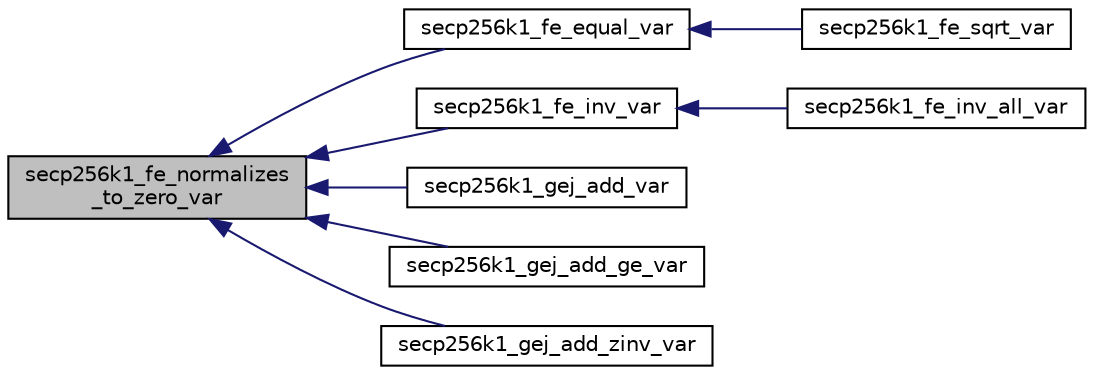 digraph "secp256k1_fe_normalizes_to_zero_var"
{
  edge [fontname="Helvetica",fontsize="10",labelfontname="Helvetica",labelfontsize="10"];
  node [fontname="Helvetica",fontsize="10",shape=record];
  rankdir="LR";
  Node1530 [label="secp256k1_fe_normalizes\l_to_zero_var",height=0.2,width=0.4,color="black", fillcolor="grey75", style="filled", fontcolor="black"];
  Node1530 -> Node1531 [dir="back",color="midnightblue",fontsize="10",style="solid",fontname="Helvetica"];
  Node1531 [label="secp256k1_fe_equal_var",height=0.2,width=0.4,color="black", fillcolor="white", style="filled",URL="$d7/d0b/field__impl_8h.html#a33b925095ff0c60cd468d5a91d3ec788"];
  Node1531 -> Node1532 [dir="back",color="midnightblue",fontsize="10",style="solid",fontname="Helvetica"];
  Node1532 [label="secp256k1_fe_sqrt_var",height=0.2,width=0.4,color="black", fillcolor="white", style="filled",URL="$d7/d0b/field__impl_8h.html#adeed9551ce946187f98c5e3d789e9575"];
  Node1530 -> Node1533 [dir="back",color="midnightblue",fontsize="10",style="solid",fontname="Helvetica"];
  Node1533 [label="secp256k1_fe_inv_var",height=0.2,width=0.4,color="black", fillcolor="white", style="filled",URL="$d7/d0b/field__impl_8h.html#a0090ecfb39b34a8965cc16ae1feca5aa"];
  Node1533 -> Node1534 [dir="back",color="midnightblue",fontsize="10",style="solid",fontname="Helvetica"];
  Node1534 [label="secp256k1_fe_inv_all_var",height=0.2,width=0.4,color="black", fillcolor="white", style="filled",URL="$d7/d0b/field__impl_8h.html#a728a757d8960973603be6f3b2aa13f4e"];
  Node1530 -> Node1535 [dir="back",color="midnightblue",fontsize="10",style="solid",fontname="Helvetica"];
  Node1535 [label="secp256k1_gej_add_var",height=0.2,width=0.4,color="black", fillcolor="white", style="filled",URL="$d6/d60/group__impl_8h.html#a8df21f3ef7412e6c4d39fb67dc0140c6"];
  Node1530 -> Node1536 [dir="back",color="midnightblue",fontsize="10",style="solid",fontname="Helvetica"];
  Node1536 [label="secp256k1_gej_add_ge_var",height=0.2,width=0.4,color="black", fillcolor="white", style="filled",URL="$d6/d60/group__impl_8h.html#a4d0338f50b08d082caa32f8e72707b55"];
  Node1530 -> Node1537 [dir="back",color="midnightblue",fontsize="10",style="solid",fontname="Helvetica"];
  Node1537 [label="secp256k1_gej_add_zinv_var",height=0.2,width=0.4,color="black", fillcolor="white", style="filled",URL="$d6/d60/group__impl_8h.html#a180d4e54e906f101ce0f1e74563ce5f6"];
}
